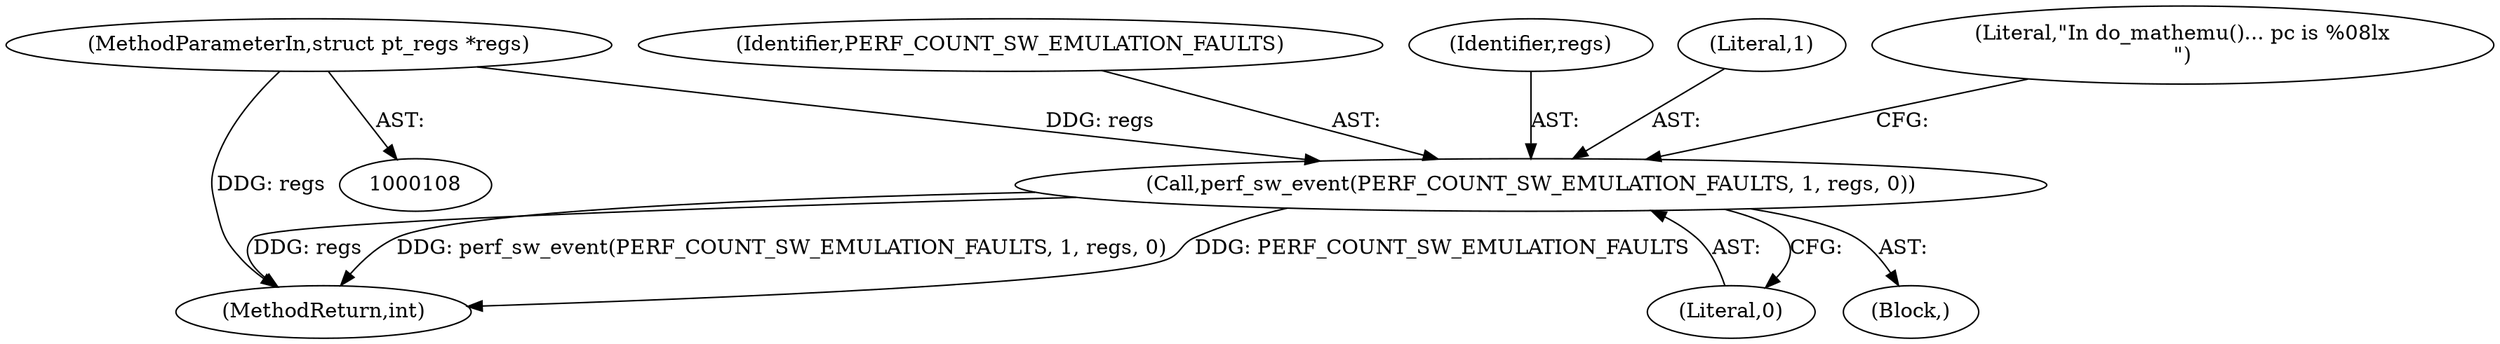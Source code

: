 digraph "0_linux_a8b0ca17b80e92faab46ee7179ba9e99ccb61233_41@pointer" {
"1000109" [label="(MethodParameterIn,struct pt_regs *regs)"];
"1000118" [label="(Call,perf_sw_event(PERF_COUNT_SW_EMULATION_FAULTS, 1, regs, 0))"];
"1000122" [label="(Literal,0)"];
"1000119" [label="(Identifier,PERF_COUNT_SW_EMULATION_FAULTS)"];
"1000297" [label="(MethodReturn,int)"];
"1000121" [label="(Identifier,regs)"];
"1000109" [label="(MethodParameterIn,struct pt_regs *regs)"];
"1000120" [label="(Literal,1)"];
"1000111" [label="(Block,)"];
"1000118" [label="(Call,perf_sw_event(PERF_COUNT_SW_EMULATION_FAULTS, 1, regs, 0))"];
"1000124" [label="(Literal,\"In do_mathemu()... pc is %08lx\n\")"];
"1000109" -> "1000108"  [label="AST: "];
"1000109" -> "1000297"  [label="DDG: regs"];
"1000109" -> "1000118"  [label="DDG: regs"];
"1000118" -> "1000111"  [label="AST: "];
"1000118" -> "1000122"  [label="CFG: "];
"1000119" -> "1000118"  [label="AST: "];
"1000120" -> "1000118"  [label="AST: "];
"1000121" -> "1000118"  [label="AST: "];
"1000122" -> "1000118"  [label="AST: "];
"1000124" -> "1000118"  [label="CFG: "];
"1000118" -> "1000297"  [label="DDG: regs"];
"1000118" -> "1000297"  [label="DDG: perf_sw_event(PERF_COUNT_SW_EMULATION_FAULTS, 1, regs, 0)"];
"1000118" -> "1000297"  [label="DDG: PERF_COUNT_SW_EMULATION_FAULTS"];
}
